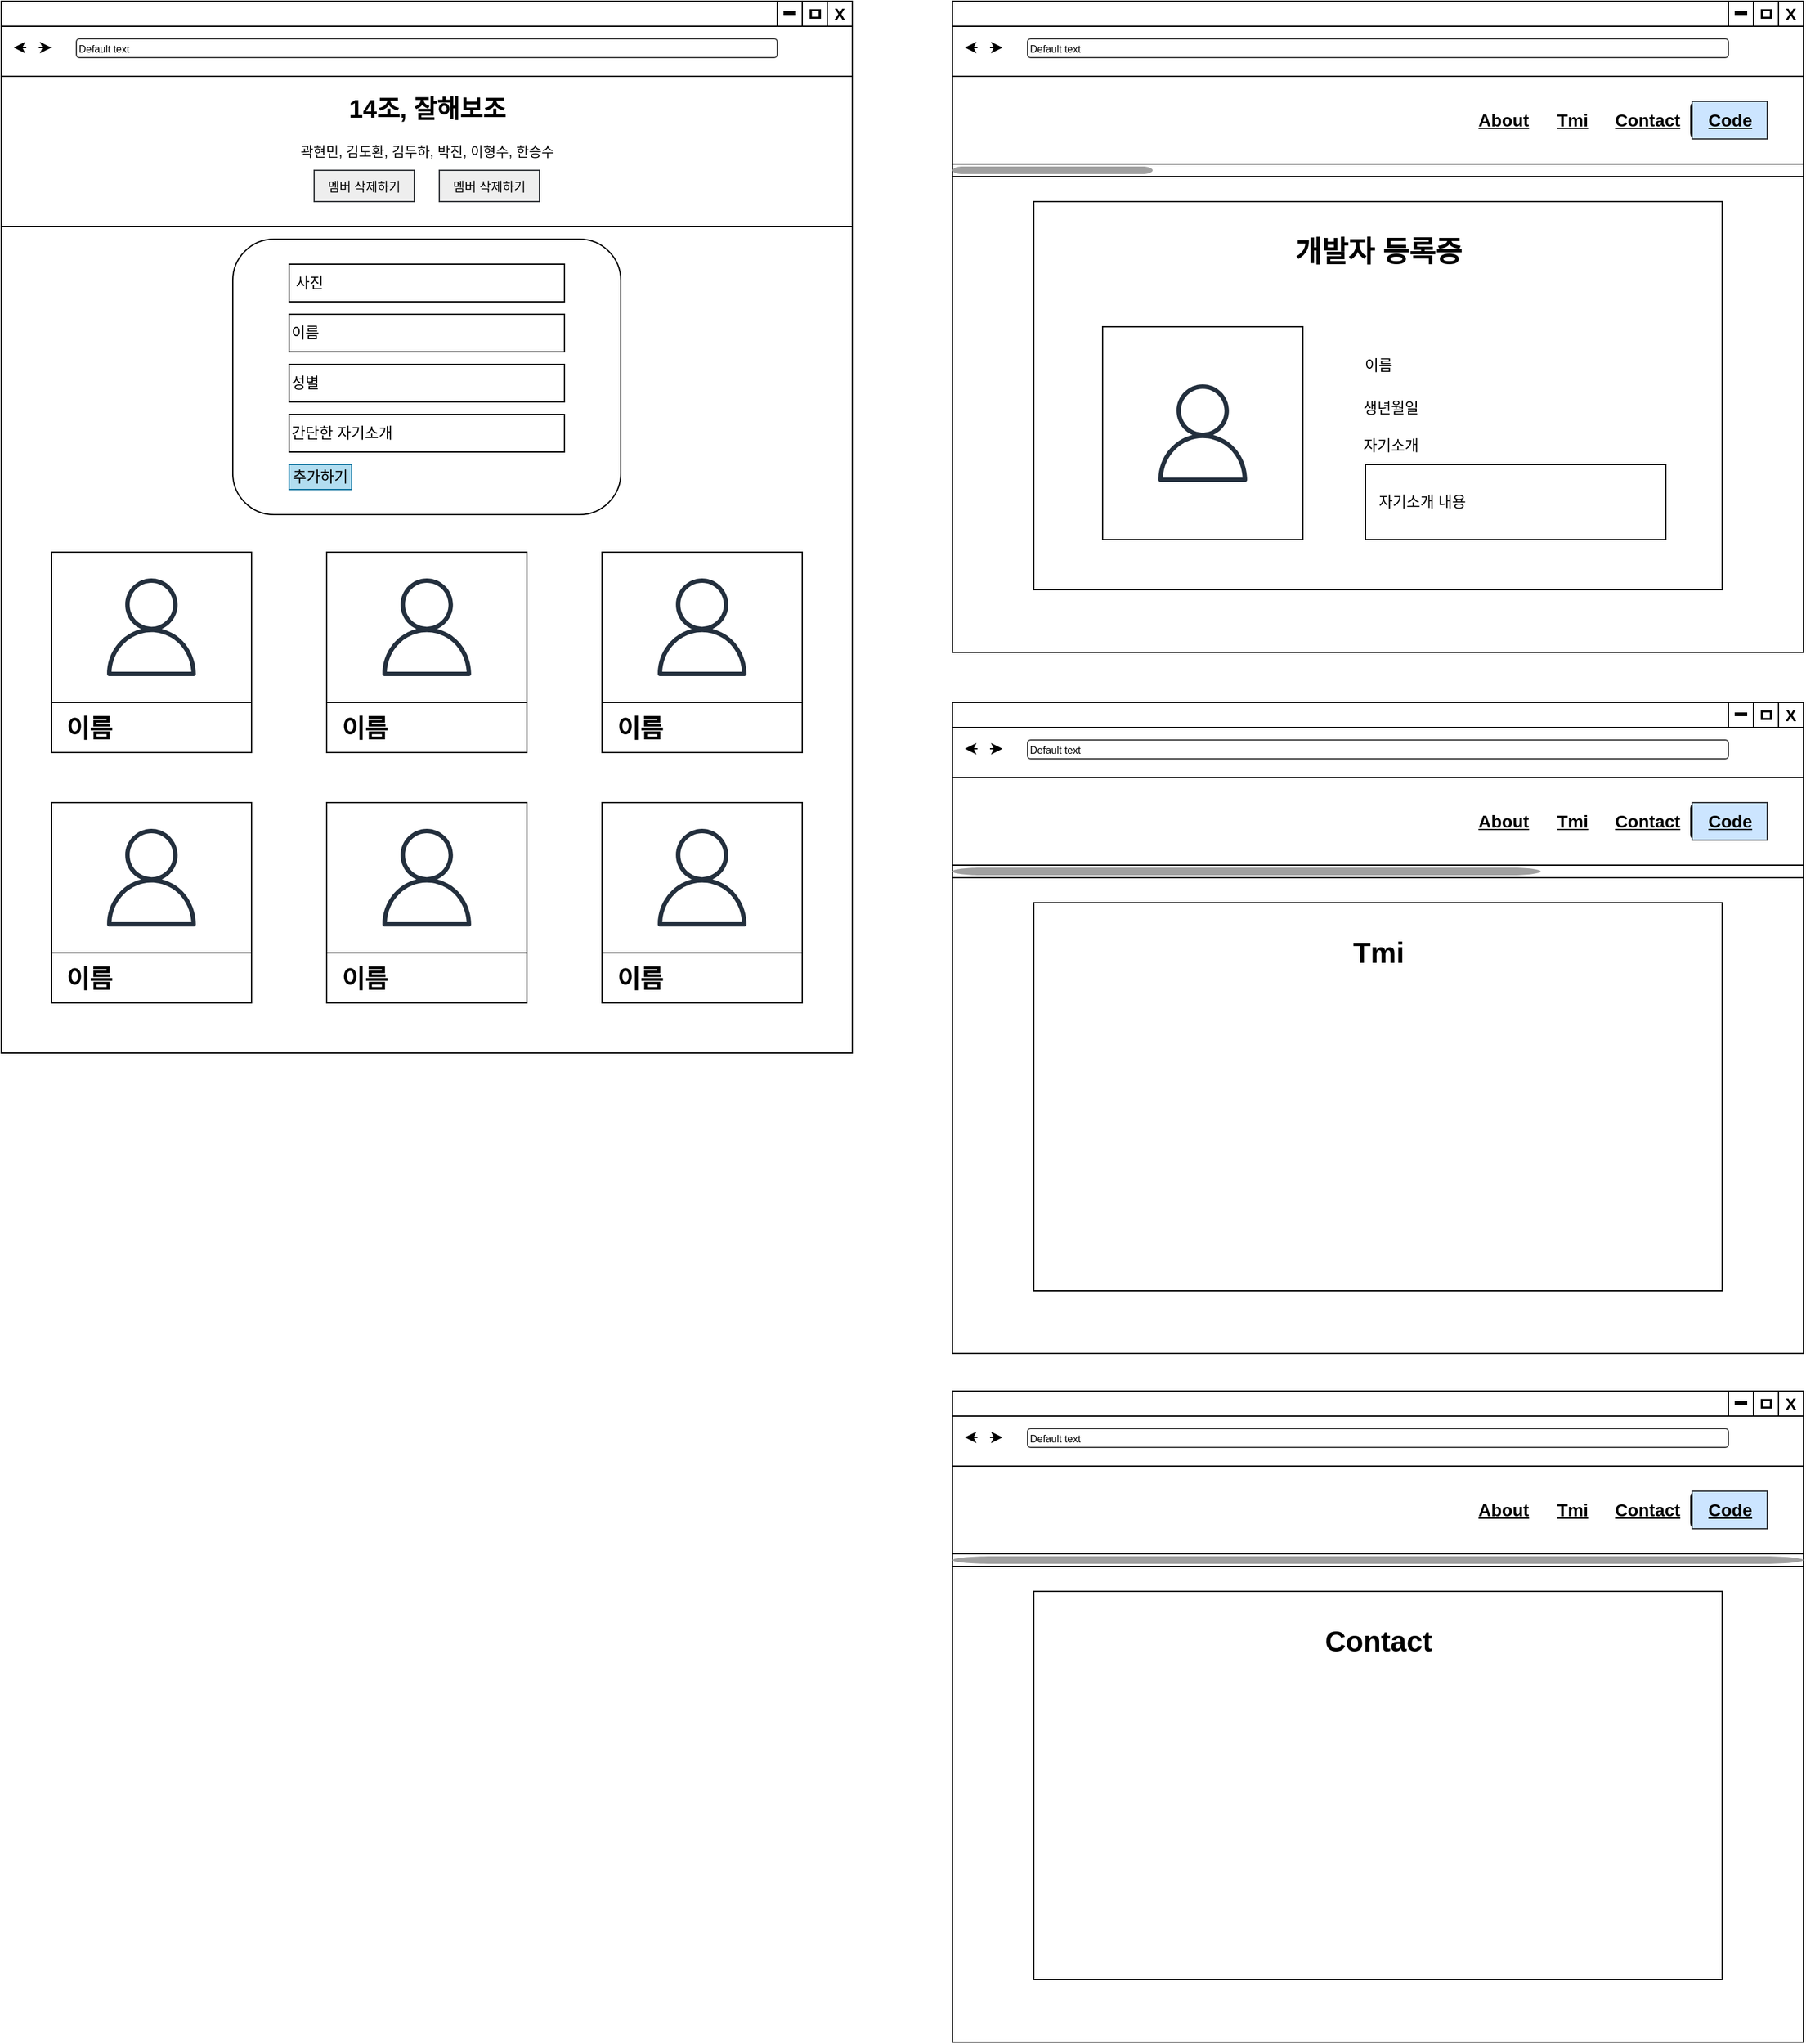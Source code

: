 <mxfile version="26.2.9">
  <diagram name="페이지-1" id="TfpnI85vyB6fNY1MPC4h">
    <mxGraphModel dx="1426" dy="766" grid="1" gridSize="10" guides="1" tooltips="1" connect="1" arrows="1" fold="1" page="1" pageScale="1" pageWidth="827" pageHeight="1169" math="0" shadow="0">
      <root>
        <mxCell id="0" />
        <mxCell id="1" parent="0" />
        <mxCell id="UKUCSULhMM2xUb-GKfbj-1" value="" style="swimlane;startSize=0;" vertex="1" parent="1">
          <mxGeometry x="40" y="120" width="680" height="840" as="geometry" />
        </mxCell>
        <mxCell id="UKUCSULhMM2xUb-GKfbj-3" value="" style="rounded=0;whiteSpace=wrap;html=1;" vertex="1" parent="UKUCSULhMM2xUb-GKfbj-1">
          <mxGeometry width="680" height="20" as="geometry" />
        </mxCell>
        <mxCell id="UKUCSULhMM2xUb-GKfbj-4" value="&lt;b&gt;&lt;font style=&quot;font-size: 13px;&quot;&gt;X&lt;/font&gt;&lt;/b&gt;" style="whiteSpace=wrap;html=1;aspect=fixed;" vertex="1" parent="UKUCSULhMM2xUb-GKfbj-1">
          <mxGeometry x="660" width="20" height="20" as="geometry" />
        </mxCell>
        <mxCell id="UKUCSULhMM2xUb-GKfbj-5" value="&lt;b&gt;&lt;font style=&quot;font-size: 15px;&quot;&gt;ㅁ&lt;/font&gt;&lt;/b&gt;" style="whiteSpace=wrap;html=1;aspect=fixed;strokeWidth=1;" vertex="1" parent="UKUCSULhMM2xUb-GKfbj-1">
          <mxGeometry x="640" width="20" height="20" as="geometry" />
        </mxCell>
        <mxCell id="UKUCSULhMM2xUb-GKfbj-6" value="" style="whiteSpace=wrap;html=1;aspect=fixed;" vertex="1" parent="UKUCSULhMM2xUb-GKfbj-1">
          <mxGeometry x="620" width="20" height="20" as="geometry" />
        </mxCell>
        <mxCell id="UKUCSULhMM2xUb-GKfbj-8" value="" style="endArrow=none;html=1;rounded=0;strokeWidth=3;" edge="1" parent="UKUCSULhMM2xUb-GKfbj-1">
          <mxGeometry width="50" height="50" relative="1" as="geometry">
            <mxPoint x="625" y="9.5" as="sourcePoint" />
            <mxPoint x="635" y="9.5" as="targetPoint" />
          </mxGeometry>
        </mxCell>
        <mxCell id="UKUCSULhMM2xUb-GKfbj-9" value="" style="rounded=0;whiteSpace=wrap;html=1;" vertex="1" parent="UKUCSULhMM2xUb-GKfbj-1">
          <mxGeometry y="20" width="680" height="40" as="geometry" />
        </mxCell>
        <mxCell id="UKUCSULhMM2xUb-GKfbj-10" value="Default text" style="strokeWidth=1;html=1;shadow=0;dashed=0;shape=mxgraph.ios.iTextInput;strokeColor=#444444;buttonText=;fontSize=8;whiteSpace=wrap;align=left;" vertex="1" parent="UKUCSULhMM2xUb-GKfbj-1">
          <mxGeometry x="60" y="30" width="560" height="15" as="geometry" />
        </mxCell>
        <mxCell id="UKUCSULhMM2xUb-GKfbj-13" value="" style="endArrow=classic;html=1;rounded=0;" edge="1" parent="UKUCSULhMM2xUb-GKfbj-1">
          <mxGeometry width="50" height="50" relative="1" as="geometry">
            <mxPoint x="20" y="37" as="sourcePoint" />
            <mxPoint x="10" y="37" as="targetPoint" />
          </mxGeometry>
        </mxCell>
        <mxCell id="UKUCSULhMM2xUb-GKfbj-17" value="" style="endArrow=classic;html=1;rounded=0;" edge="1" parent="UKUCSULhMM2xUb-GKfbj-1">
          <mxGeometry width="50" height="50" relative="1" as="geometry">
            <mxPoint x="30" y="37" as="sourcePoint" />
            <mxPoint x="40" y="37" as="targetPoint" />
          </mxGeometry>
        </mxCell>
        <mxCell id="UKUCSULhMM2xUb-GKfbj-26" value="" style="rounded=0;whiteSpace=wrap;html=1;" vertex="1" parent="UKUCSULhMM2xUb-GKfbj-1">
          <mxGeometry y="60" width="680" height="120" as="geometry" />
        </mxCell>
        <mxCell id="UKUCSULhMM2xUb-GKfbj-27" value="14조, 잘해보조" style="text;html=1;align=center;verticalAlign=middle;resizable=0;points=[];autosize=1;strokeColor=none;fillColor=none;fontSize=20;fontStyle=1" vertex="1" parent="UKUCSULhMM2xUb-GKfbj-1">
          <mxGeometry x="265" y="65" width="150" height="40" as="geometry" />
        </mxCell>
        <mxCell id="UKUCSULhMM2xUb-GKfbj-28" value="곽현민, 김도환, 김두하, 박진, 이형수, 한승수" style="text;html=1;align=center;verticalAlign=middle;resizable=0;points=[];autosize=1;strokeColor=none;fillColor=none;fontSize=11;" vertex="1" parent="UKUCSULhMM2xUb-GKfbj-1">
          <mxGeometry x="225" y="105" width="230" height="30" as="geometry" />
        </mxCell>
        <mxCell id="UKUCSULhMM2xUb-GKfbj-30" value="멤버 삭제하기" style="rounded=0;whiteSpace=wrap;html=1;fontSize=10;fillColor=#eeeeee;strokeColor=#36393d;" vertex="1" parent="UKUCSULhMM2xUb-GKfbj-1">
          <mxGeometry x="350" y="135" width="80" height="25" as="geometry" />
        </mxCell>
        <mxCell id="UKUCSULhMM2xUb-GKfbj-32" value="멤버 삭제하기" style="rounded=0;whiteSpace=wrap;html=1;fontSize=10;fillColor=#eeeeee;strokeColor=#36393d;" vertex="1" parent="UKUCSULhMM2xUb-GKfbj-1">
          <mxGeometry x="250" y="135" width="80" height="25" as="geometry" />
        </mxCell>
        <mxCell id="UKUCSULhMM2xUb-GKfbj-34" value="" style="rounded=1;whiteSpace=wrap;html=1;" vertex="1" parent="UKUCSULhMM2xUb-GKfbj-1">
          <mxGeometry x="185" y="190" width="310" height="220" as="geometry" />
        </mxCell>
        <mxCell id="UKUCSULhMM2xUb-GKfbj-35" value="&amp;nbsp;사진" style="rounded=0;whiteSpace=wrap;html=1;align=left;" vertex="1" parent="UKUCSULhMM2xUb-GKfbj-1">
          <mxGeometry x="230" y="210" width="220" height="30" as="geometry" />
        </mxCell>
        <mxCell id="UKUCSULhMM2xUb-GKfbj-36" value="이름" style="rounded=0;whiteSpace=wrap;html=1;align=left;" vertex="1" parent="UKUCSULhMM2xUb-GKfbj-1">
          <mxGeometry x="230" y="250" width="220" height="30" as="geometry" />
        </mxCell>
        <mxCell id="UKUCSULhMM2xUb-GKfbj-37" value="성별" style="rounded=0;whiteSpace=wrap;html=1;align=left;" vertex="1" parent="UKUCSULhMM2xUb-GKfbj-1">
          <mxGeometry x="230" y="290" width="220" height="30" as="geometry" />
        </mxCell>
        <mxCell id="UKUCSULhMM2xUb-GKfbj-38" value="간단한 자기소개" style="rounded=0;whiteSpace=wrap;html=1;align=left;" vertex="1" parent="UKUCSULhMM2xUb-GKfbj-1">
          <mxGeometry x="230" y="330" width="220" height="30" as="geometry" />
        </mxCell>
        <mxCell id="UKUCSULhMM2xUb-GKfbj-39" value="추가하기" style="rounded=0;whiteSpace=wrap;html=1;fillColor=#b1ddf0;strokeColor=#10739e;" vertex="1" parent="UKUCSULhMM2xUb-GKfbj-1">
          <mxGeometry x="230" y="370" width="50" height="20" as="geometry" />
        </mxCell>
        <mxCell id="UKUCSULhMM2xUb-GKfbj-40" value="" style="rounded=0;whiteSpace=wrap;html=1;" vertex="1" parent="UKUCSULhMM2xUb-GKfbj-1">
          <mxGeometry x="40" y="440" width="160" height="160" as="geometry" />
        </mxCell>
        <mxCell id="UKUCSULhMM2xUb-GKfbj-68" value="" style="rounded=0;whiteSpace=wrap;html=1;" vertex="1" parent="UKUCSULhMM2xUb-GKfbj-1">
          <mxGeometry x="40" y="440" width="160" height="120" as="geometry" />
        </mxCell>
        <mxCell id="UKUCSULhMM2xUb-GKfbj-79" value="" style="sketch=0;outlineConnect=0;fontColor=#232F3E;gradientColor=none;fillColor=#232F3D;strokeColor=none;dashed=0;verticalLabelPosition=bottom;verticalAlign=top;align=center;html=1;fontSize=12;fontStyle=0;aspect=fixed;pointerEvents=1;shape=mxgraph.aws4.user;" vertex="1" parent="UKUCSULhMM2xUb-GKfbj-1">
          <mxGeometry x="81" y="461" width="78" height="78" as="geometry" />
        </mxCell>
        <mxCell id="UKUCSULhMM2xUb-GKfbj-98" value="이름" style="text;html=1;align=center;verticalAlign=middle;resizable=0;points=[];autosize=1;strokeColor=none;fillColor=none;fontSize=20;fontStyle=1" vertex="1" parent="UKUCSULhMM2xUb-GKfbj-1">
          <mxGeometry x="40" y="560" width="60" height="40" as="geometry" />
        </mxCell>
        <mxCell id="UKUCSULhMM2xUb-GKfbj-103" value="" style="rounded=0;whiteSpace=wrap;html=1;" vertex="1" parent="UKUCSULhMM2xUb-GKfbj-1">
          <mxGeometry x="260" y="440" width="160" height="160" as="geometry" />
        </mxCell>
        <mxCell id="UKUCSULhMM2xUb-GKfbj-104" value="" style="rounded=0;whiteSpace=wrap;html=1;" vertex="1" parent="UKUCSULhMM2xUb-GKfbj-1">
          <mxGeometry x="260" y="440" width="160" height="120" as="geometry" />
        </mxCell>
        <mxCell id="UKUCSULhMM2xUb-GKfbj-105" value="" style="sketch=0;outlineConnect=0;fontColor=#232F3E;gradientColor=none;fillColor=#232F3D;strokeColor=none;dashed=0;verticalLabelPosition=bottom;verticalAlign=top;align=center;html=1;fontSize=12;fontStyle=0;aspect=fixed;pointerEvents=1;shape=mxgraph.aws4.user;" vertex="1" parent="UKUCSULhMM2xUb-GKfbj-1">
          <mxGeometry x="301" y="461" width="78" height="78" as="geometry" />
        </mxCell>
        <mxCell id="UKUCSULhMM2xUb-GKfbj-106" value="이름" style="text;html=1;align=center;verticalAlign=middle;resizable=0;points=[];autosize=1;strokeColor=none;fillColor=none;fontSize=20;fontStyle=1" vertex="1" parent="UKUCSULhMM2xUb-GKfbj-1">
          <mxGeometry x="260" y="560" width="60" height="40" as="geometry" />
        </mxCell>
        <mxCell id="UKUCSULhMM2xUb-GKfbj-107" value="" style="rounded=0;whiteSpace=wrap;html=1;" vertex="1" parent="UKUCSULhMM2xUb-GKfbj-1">
          <mxGeometry x="480" y="440" width="160" height="160" as="geometry" />
        </mxCell>
        <mxCell id="UKUCSULhMM2xUb-GKfbj-108" value="" style="rounded=0;whiteSpace=wrap;html=1;" vertex="1" parent="UKUCSULhMM2xUb-GKfbj-1">
          <mxGeometry x="480" y="440" width="160" height="120" as="geometry" />
        </mxCell>
        <mxCell id="UKUCSULhMM2xUb-GKfbj-109" value="" style="sketch=0;outlineConnect=0;fontColor=#232F3E;gradientColor=none;fillColor=#232F3D;strokeColor=none;dashed=0;verticalLabelPosition=bottom;verticalAlign=top;align=center;html=1;fontSize=12;fontStyle=0;aspect=fixed;pointerEvents=1;shape=mxgraph.aws4.user;" vertex="1" parent="UKUCSULhMM2xUb-GKfbj-1">
          <mxGeometry x="521" y="461" width="78" height="78" as="geometry" />
        </mxCell>
        <mxCell id="UKUCSULhMM2xUb-GKfbj-110" value="이름" style="text;html=1;align=center;verticalAlign=middle;resizable=0;points=[];autosize=1;strokeColor=none;fillColor=none;fontSize=20;fontStyle=1" vertex="1" parent="UKUCSULhMM2xUb-GKfbj-1">
          <mxGeometry x="480" y="560" width="60" height="40" as="geometry" />
        </mxCell>
        <mxCell id="UKUCSULhMM2xUb-GKfbj-111" value="" style="rounded=0;whiteSpace=wrap;html=1;" vertex="1" parent="UKUCSULhMM2xUb-GKfbj-1">
          <mxGeometry x="40" y="640" width="160" height="160" as="geometry" />
        </mxCell>
        <mxCell id="UKUCSULhMM2xUb-GKfbj-112" value="" style="rounded=0;whiteSpace=wrap;html=1;" vertex="1" parent="UKUCSULhMM2xUb-GKfbj-1">
          <mxGeometry x="40" y="640" width="160" height="120" as="geometry" />
        </mxCell>
        <mxCell id="UKUCSULhMM2xUb-GKfbj-113" value="" style="sketch=0;outlineConnect=0;fontColor=#232F3E;gradientColor=none;fillColor=#232F3D;strokeColor=none;dashed=0;verticalLabelPosition=bottom;verticalAlign=top;align=center;html=1;fontSize=12;fontStyle=0;aspect=fixed;pointerEvents=1;shape=mxgraph.aws4.user;" vertex="1" parent="UKUCSULhMM2xUb-GKfbj-1">
          <mxGeometry x="81" y="661" width="78" height="78" as="geometry" />
        </mxCell>
        <mxCell id="UKUCSULhMM2xUb-GKfbj-114" value="이름" style="text;html=1;align=center;verticalAlign=middle;resizable=0;points=[];autosize=1;strokeColor=none;fillColor=none;fontSize=20;fontStyle=1" vertex="1" parent="UKUCSULhMM2xUb-GKfbj-1">
          <mxGeometry x="40" y="760" width="60" height="40" as="geometry" />
        </mxCell>
        <mxCell id="UKUCSULhMM2xUb-GKfbj-115" value="" style="rounded=0;whiteSpace=wrap;html=1;" vertex="1" parent="UKUCSULhMM2xUb-GKfbj-1">
          <mxGeometry x="260" y="640" width="160" height="160" as="geometry" />
        </mxCell>
        <mxCell id="UKUCSULhMM2xUb-GKfbj-116" value="" style="rounded=0;whiteSpace=wrap;html=1;" vertex="1" parent="UKUCSULhMM2xUb-GKfbj-1">
          <mxGeometry x="260" y="640" width="160" height="120" as="geometry" />
        </mxCell>
        <mxCell id="UKUCSULhMM2xUb-GKfbj-117" value="" style="sketch=0;outlineConnect=0;fontColor=#232F3E;gradientColor=none;fillColor=#232F3D;strokeColor=none;dashed=0;verticalLabelPosition=bottom;verticalAlign=top;align=center;html=1;fontSize=12;fontStyle=0;aspect=fixed;pointerEvents=1;shape=mxgraph.aws4.user;" vertex="1" parent="UKUCSULhMM2xUb-GKfbj-1">
          <mxGeometry x="301" y="661" width="78" height="78" as="geometry" />
        </mxCell>
        <mxCell id="UKUCSULhMM2xUb-GKfbj-118" value="이름" style="text;html=1;align=center;verticalAlign=middle;resizable=0;points=[];autosize=1;strokeColor=none;fillColor=none;fontSize=20;fontStyle=1" vertex="1" parent="UKUCSULhMM2xUb-GKfbj-1">
          <mxGeometry x="260" y="760" width="60" height="40" as="geometry" />
        </mxCell>
        <mxCell id="UKUCSULhMM2xUb-GKfbj-119" value="" style="rounded=0;whiteSpace=wrap;html=1;" vertex="1" parent="UKUCSULhMM2xUb-GKfbj-1">
          <mxGeometry x="480" y="640" width="160" height="160" as="geometry" />
        </mxCell>
        <mxCell id="UKUCSULhMM2xUb-GKfbj-120" value="" style="rounded=0;whiteSpace=wrap;html=1;" vertex="1" parent="UKUCSULhMM2xUb-GKfbj-1">
          <mxGeometry x="480" y="640" width="160" height="120" as="geometry" />
        </mxCell>
        <mxCell id="UKUCSULhMM2xUb-GKfbj-121" value="" style="sketch=0;outlineConnect=0;fontColor=#232F3E;gradientColor=none;fillColor=#232F3D;strokeColor=none;dashed=0;verticalLabelPosition=bottom;verticalAlign=top;align=center;html=1;fontSize=12;fontStyle=0;aspect=fixed;pointerEvents=1;shape=mxgraph.aws4.user;" vertex="1" parent="UKUCSULhMM2xUb-GKfbj-1">
          <mxGeometry x="521" y="661" width="78" height="78" as="geometry" />
        </mxCell>
        <mxCell id="UKUCSULhMM2xUb-GKfbj-122" value="이름" style="text;html=1;align=center;verticalAlign=middle;resizable=0;points=[];autosize=1;strokeColor=none;fillColor=none;fontSize=20;fontStyle=1" vertex="1" parent="UKUCSULhMM2xUb-GKfbj-1">
          <mxGeometry x="480" y="760" width="60" height="40" as="geometry" />
        </mxCell>
        <mxCell id="UKUCSULhMM2xUb-GKfbj-123" value="" style="swimlane;startSize=0;" vertex="1" parent="1">
          <mxGeometry x="800" y="120" width="680" height="520" as="geometry" />
        </mxCell>
        <mxCell id="UKUCSULhMM2xUb-GKfbj-124" value="" style="rounded=0;whiteSpace=wrap;html=1;" vertex="1" parent="UKUCSULhMM2xUb-GKfbj-123">
          <mxGeometry width="680" height="20" as="geometry" />
        </mxCell>
        <mxCell id="UKUCSULhMM2xUb-GKfbj-125" value="&lt;b&gt;&lt;font style=&quot;font-size: 13px;&quot;&gt;X&lt;/font&gt;&lt;/b&gt;" style="whiteSpace=wrap;html=1;aspect=fixed;" vertex="1" parent="UKUCSULhMM2xUb-GKfbj-123">
          <mxGeometry x="660" width="20" height="20" as="geometry" />
        </mxCell>
        <mxCell id="UKUCSULhMM2xUb-GKfbj-126" value="&lt;b&gt;&lt;font style=&quot;font-size: 15px;&quot;&gt;ㅁ&lt;/font&gt;&lt;/b&gt;" style="whiteSpace=wrap;html=1;aspect=fixed;strokeWidth=1;" vertex="1" parent="UKUCSULhMM2xUb-GKfbj-123">
          <mxGeometry x="640" width="20" height="20" as="geometry" />
        </mxCell>
        <mxCell id="UKUCSULhMM2xUb-GKfbj-127" value="" style="whiteSpace=wrap;html=1;aspect=fixed;" vertex="1" parent="UKUCSULhMM2xUb-GKfbj-123">
          <mxGeometry x="620" width="20" height="20" as="geometry" />
        </mxCell>
        <mxCell id="UKUCSULhMM2xUb-GKfbj-128" value="" style="endArrow=none;html=1;rounded=0;strokeWidth=3;" edge="1" parent="UKUCSULhMM2xUb-GKfbj-123">
          <mxGeometry width="50" height="50" relative="1" as="geometry">
            <mxPoint x="625" y="9.5" as="sourcePoint" />
            <mxPoint x="635" y="9.5" as="targetPoint" />
          </mxGeometry>
        </mxCell>
        <mxCell id="UKUCSULhMM2xUb-GKfbj-129" value="" style="rounded=0;whiteSpace=wrap;html=1;" vertex="1" parent="UKUCSULhMM2xUb-GKfbj-123">
          <mxGeometry y="20" width="680" height="40" as="geometry" />
        </mxCell>
        <mxCell id="UKUCSULhMM2xUb-GKfbj-130" value="Default text" style="strokeWidth=1;html=1;shadow=0;dashed=0;shape=mxgraph.ios.iTextInput;strokeColor=#444444;buttonText=;fontSize=8;whiteSpace=wrap;align=left;" vertex="1" parent="UKUCSULhMM2xUb-GKfbj-123">
          <mxGeometry x="60" y="30" width="560" height="15" as="geometry" />
        </mxCell>
        <mxCell id="UKUCSULhMM2xUb-GKfbj-131" value="" style="endArrow=classic;html=1;rounded=0;" edge="1" parent="UKUCSULhMM2xUb-GKfbj-123">
          <mxGeometry width="50" height="50" relative="1" as="geometry">
            <mxPoint x="20" y="37" as="sourcePoint" />
            <mxPoint x="10" y="37" as="targetPoint" />
          </mxGeometry>
        </mxCell>
        <mxCell id="UKUCSULhMM2xUb-GKfbj-132" value="" style="endArrow=classic;html=1;rounded=0;" edge="1" parent="UKUCSULhMM2xUb-GKfbj-123">
          <mxGeometry width="50" height="50" relative="1" as="geometry">
            <mxPoint x="30" y="37" as="sourcePoint" />
            <mxPoint x="40" y="37" as="targetPoint" />
          </mxGeometry>
        </mxCell>
        <mxCell id="UKUCSULhMM2xUb-GKfbj-168" value="" style="rounded=0;whiteSpace=wrap;html=1;" vertex="1" parent="UKUCSULhMM2xUb-GKfbj-123">
          <mxGeometry y="60" width="680" height="70" as="geometry" />
        </mxCell>
        <mxCell id="UKUCSULhMM2xUb-GKfbj-169" value="About" style="text;html=1;align=center;verticalAlign=middle;resizable=0;points=[];autosize=1;strokeColor=none;fillColor=none;fontStyle=5;fontSize=14;" vertex="1" parent="UKUCSULhMM2xUb-GKfbj-123">
          <mxGeometry x="410" y="80" width="60" height="30" as="geometry" />
        </mxCell>
        <mxCell id="UKUCSULhMM2xUb-GKfbj-170" value="Tmi" style="text;html=1;align=center;verticalAlign=middle;resizable=0;points=[];autosize=1;strokeColor=none;fillColor=none;fontStyle=5;fontSize=14;" vertex="1" parent="UKUCSULhMM2xUb-GKfbj-123">
          <mxGeometry x="470" y="80" width="50" height="30" as="geometry" />
        </mxCell>
        <mxCell id="UKUCSULhMM2xUb-GKfbj-171" value="Contact" style="text;html=1;align=center;verticalAlign=middle;resizable=0;points=[];autosize=1;strokeColor=none;fillColor=none;fontStyle=5;fontSize=14;" vertex="1" parent="UKUCSULhMM2xUb-GKfbj-123">
          <mxGeometry x="520" y="80" width="70" height="30" as="geometry" />
        </mxCell>
        <mxCell id="UKUCSULhMM2xUb-GKfbj-173" value="" style="rounded=1;whiteSpace=wrap;html=1;" vertex="1" parent="UKUCSULhMM2xUb-GKfbj-123">
          <mxGeometry x="590" y="80" width="61" height="30" as="geometry" />
        </mxCell>
        <mxCell id="UKUCSULhMM2xUb-GKfbj-174" value="Code" style="text;html=1;align=center;verticalAlign=middle;resizable=0;points=[];autosize=1;strokeColor=#36393d;fillColor=#cce5ff;fontStyle=5;fontSize=14;" vertex="1" parent="UKUCSULhMM2xUb-GKfbj-123">
          <mxGeometry x="591" y="80" width="60" height="30" as="geometry" />
        </mxCell>
        <mxCell id="UKUCSULhMM2xUb-GKfbj-177" value="" style="rounded=0;whiteSpace=wrap;html=1;" vertex="1" parent="UKUCSULhMM2xUb-GKfbj-123">
          <mxGeometry y="130" width="680" height="10" as="geometry" />
        </mxCell>
        <mxCell id="UKUCSULhMM2xUb-GKfbj-176" value="" style="html=1;verticalLabelPosition=bottom;labelBackgroundColor=#ffffff;verticalAlign=top;shadow=0;dashed=0;strokeWidth=2;shape=mxgraph.ios7.misc.scroll_(horizontal);fillColor=#a0a0a0;" vertex="1" parent="UKUCSULhMM2xUb-GKfbj-123">
          <mxGeometry y="132" width="160" height="6" as="geometry" />
        </mxCell>
        <mxCell id="UKUCSULhMM2xUb-GKfbj-178" value="" style="rounded=0;whiteSpace=wrap;html=1;" vertex="1" parent="UKUCSULhMM2xUb-GKfbj-123">
          <mxGeometry x="65" y="160" width="550" height="310" as="geometry" />
        </mxCell>
        <mxCell id="UKUCSULhMM2xUb-GKfbj-179" value="개발자 등록증" style="text;html=1;align=center;verticalAlign=middle;resizable=0;points=[];autosize=1;strokeColor=none;fillColor=none;fontStyle=1;fontSize=23;" vertex="1" parent="UKUCSULhMM2xUb-GKfbj-123">
          <mxGeometry x="260" y="180" width="160" height="40" as="geometry" />
        </mxCell>
        <mxCell id="UKUCSULhMM2xUb-GKfbj-181" value="" style="rounded=0;whiteSpace=wrap;html=1;" vertex="1" parent="UKUCSULhMM2xUb-GKfbj-123">
          <mxGeometry x="120" y="260" width="160" height="170" as="geometry" />
        </mxCell>
        <mxCell id="UKUCSULhMM2xUb-GKfbj-182" value="" style="sketch=0;outlineConnect=0;fontColor=#232F3E;gradientColor=none;fillColor=#232F3D;strokeColor=none;dashed=0;verticalLabelPosition=bottom;verticalAlign=top;align=center;html=1;fontSize=12;fontStyle=0;aspect=fixed;pointerEvents=1;shape=mxgraph.aws4.user;" vertex="1" parent="UKUCSULhMM2xUb-GKfbj-123">
          <mxGeometry x="161" y="306" width="78" height="78" as="geometry" />
        </mxCell>
        <mxCell id="UKUCSULhMM2xUb-GKfbj-184" value="이름" style="text;html=1;align=center;verticalAlign=middle;resizable=0;points=[];autosize=1;strokeColor=none;fillColor=none;" vertex="1" parent="UKUCSULhMM2xUb-GKfbj-123">
          <mxGeometry x="315" y="276" width="50" height="30" as="geometry" />
        </mxCell>
        <mxCell id="UKUCSULhMM2xUb-GKfbj-185" value="생년월일" style="text;html=1;align=center;verticalAlign=middle;resizable=0;points=[];autosize=1;strokeColor=none;fillColor=none;" vertex="1" parent="UKUCSULhMM2xUb-GKfbj-123">
          <mxGeometry x="315" y="310" width="70" height="30" as="geometry" />
        </mxCell>
        <mxCell id="UKUCSULhMM2xUb-GKfbj-187" value="자기소개" style="text;html=1;align=center;verticalAlign=middle;resizable=0;points=[];autosize=1;strokeColor=none;fillColor=none;" vertex="1" parent="UKUCSULhMM2xUb-GKfbj-123">
          <mxGeometry x="315" y="340" width="70" height="30" as="geometry" />
        </mxCell>
        <mxCell id="UKUCSULhMM2xUb-GKfbj-188" value="" style="rounded=0;whiteSpace=wrap;html=1;" vertex="1" parent="UKUCSULhMM2xUb-GKfbj-123">
          <mxGeometry x="330" y="370" width="240" height="60" as="geometry" />
        </mxCell>
        <mxCell id="UKUCSULhMM2xUb-GKfbj-189" value="자기소개 내용" style="text;html=1;align=center;verticalAlign=middle;resizable=0;points=[];autosize=1;strokeColor=none;fillColor=none;" vertex="1" parent="UKUCSULhMM2xUb-GKfbj-123">
          <mxGeometry x="330" y="385" width="90" height="30" as="geometry" />
        </mxCell>
        <mxCell id="UKUCSULhMM2xUb-GKfbj-190" value="" style="swimlane;startSize=0;" vertex="1" parent="1">
          <mxGeometry x="800" y="680" width="680" height="520" as="geometry" />
        </mxCell>
        <mxCell id="UKUCSULhMM2xUb-GKfbj-191" value="" style="rounded=0;whiteSpace=wrap;html=1;" vertex="1" parent="UKUCSULhMM2xUb-GKfbj-190">
          <mxGeometry width="680" height="20" as="geometry" />
        </mxCell>
        <mxCell id="UKUCSULhMM2xUb-GKfbj-192" value="&lt;b&gt;&lt;font style=&quot;font-size: 13px;&quot;&gt;X&lt;/font&gt;&lt;/b&gt;" style="whiteSpace=wrap;html=1;aspect=fixed;" vertex="1" parent="UKUCSULhMM2xUb-GKfbj-190">
          <mxGeometry x="660" width="20" height="20" as="geometry" />
        </mxCell>
        <mxCell id="UKUCSULhMM2xUb-GKfbj-193" value="&lt;b&gt;&lt;font style=&quot;font-size: 15px;&quot;&gt;ㅁ&lt;/font&gt;&lt;/b&gt;" style="whiteSpace=wrap;html=1;aspect=fixed;strokeWidth=1;" vertex="1" parent="UKUCSULhMM2xUb-GKfbj-190">
          <mxGeometry x="640" width="20" height="20" as="geometry" />
        </mxCell>
        <mxCell id="UKUCSULhMM2xUb-GKfbj-194" value="" style="whiteSpace=wrap;html=1;aspect=fixed;" vertex="1" parent="UKUCSULhMM2xUb-GKfbj-190">
          <mxGeometry x="620" width="20" height="20" as="geometry" />
        </mxCell>
        <mxCell id="UKUCSULhMM2xUb-GKfbj-195" value="" style="endArrow=none;html=1;rounded=0;strokeWidth=3;" edge="1" parent="UKUCSULhMM2xUb-GKfbj-190">
          <mxGeometry width="50" height="50" relative="1" as="geometry">
            <mxPoint x="625" y="9.5" as="sourcePoint" />
            <mxPoint x="635" y="9.5" as="targetPoint" />
          </mxGeometry>
        </mxCell>
        <mxCell id="UKUCSULhMM2xUb-GKfbj-196" value="" style="rounded=0;whiteSpace=wrap;html=1;" vertex="1" parent="UKUCSULhMM2xUb-GKfbj-190">
          <mxGeometry y="20" width="680" height="40" as="geometry" />
        </mxCell>
        <mxCell id="UKUCSULhMM2xUb-GKfbj-197" value="Default text" style="strokeWidth=1;html=1;shadow=0;dashed=0;shape=mxgraph.ios.iTextInput;strokeColor=#444444;buttonText=;fontSize=8;whiteSpace=wrap;align=left;" vertex="1" parent="UKUCSULhMM2xUb-GKfbj-190">
          <mxGeometry x="60" y="30" width="560" height="15" as="geometry" />
        </mxCell>
        <mxCell id="UKUCSULhMM2xUb-GKfbj-198" value="" style="endArrow=classic;html=1;rounded=0;" edge="1" parent="UKUCSULhMM2xUb-GKfbj-190">
          <mxGeometry width="50" height="50" relative="1" as="geometry">
            <mxPoint x="20" y="37" as="sourcePoint" />
            <mxPoint x="10" y="37" as="targetPoint" />
          </mxGeometry>
        </mxCell>
        <mxCell id="UKUCSULhMM2xUb-GKfbj-199" value="" style="endArrow=classic;html=1;rounded=0;" edge="1" parent="UKUCSULhMM2xUb-GKfbj-190">
          <mxGeometry width="50" height="50" relative="1" as="geometry">
            <mxPoint x="30" y="37" as="sourcePoint" />
            <mxPoint x="40" y="37" as="targetPoint" />
          </mxGeometry>
        </mxCell>
        <mxCell id="UKUCSULhMM2xUb-GKfbj-200" value="" style="rounded=0;whiteSpace=wrap;html=1;" vertex="1" parent="UKUCSULhMM2xUb-GKfbj-190">
          <mxGeometry y="60" width="680" height="70" as="geometry" />
        </mxCell>
        <mxCell id="UKUCSULhMM2xUb-GKfbj-201" value="About" style="text;html=1;align=center;verticalAlign=middle;resizable=0;points=[];autosize=1;strokeColor=none;fillColor=none;fontStyle=5;fontSize=14;" vertex="1" parent="UKUCSULhMM2xUb-GKfbj-190">
          <mxGeometry x="410" y="80" width="60" height="30" as="geometry" />
        </mxCell>
        <mxCell id="UKUCSULhMM2xUb-GKfbj-202" value="Tmi" style="text;html=1;align=center;verticalAlign=middle;resizable=0;points=[];autosize=1;strokeColor=none;fillColor=none;fontStyle=5;fontSize=14;" vertex="1" parent="UKUCSULhMM2xUb-GKfbj-190">
          <mxGeometry x="470" y="80" width="50" height="30" as="geometry" />
        </mxCell>
        <mxCell id="UKUCSULhMM2xUb-GKfbj-203" value="Contact" style="text;html=1;align=center;verticalAlign=middle;resizable=0;points=[];autosize=1;strokeColor=none;fillColor=none;fontStyle=5;fontSize=14;" vertex="1" parent="UKUCSULhMM2xUb-GKfbj-190">
          <mxGeometry x="520" y="80" width="70" height="30" as="geometry" />
        </mxCell>
        <mxCell id="UKUCSULhMM2xUb-GKfbj-204" value="" style="rounded=1;whiteSpace=wrap;html=1;" vertex="1" parent="UKUCSULhMM2xUb-GKfbj-190">
          <mxGeometry x="590" y="80" width="61" height="30" as="geometry" />
        </mxCell>
        <mxCell id="UKUCSULhMM2xUb-GKfbj-205" value="Code" style="text;html=1;align=center;verticalAlign=middle;resizable=0;points=[];autosize=1;strokeColor=#36393d;fillColor=#cce5ff;fontStyle=5;fontSize=14;" vertex="1" parent="UKUCSULhMM2xUb-GKfbj-190">
          <mxGeometry x="591" y="80" width="60" height="30" as="geometry" />
        </mxCell>
        <mxCell id="UKUCSULhMM2xUb-GKfbj-206" value="" style="rounded=0;whiteSpace=wrap;html=1;" vertex="1" parent="UKUCSULhMM2xUb-GKfbj-190">
          <mxGeometry y="130" width="680" height="10" as="geometry" />
        </mxCell>
        <mxCell id="UKUCSULhMM2xUb-GKfbj-207" value="" style="html=1;verticalLabelPosition=bottom;labelBackgroundColor=#ffffff;verticalAlign=top;shadow=0;dashed=0;strokeWidth=2;shape=mxgraph.ios7.misc.scroll_(horizontal);fillColor=#a0a0a0;" vertex="1" parent="UKUCSULhMM2xUb-GKfbj-190">
          <mxGeometry y="132" width="470" height="6" as="geometry" />
        </mxCell>
        <mxCell id="UKUCSULhMM2xUb-GKfbj-208" value="" style="rounded=0;whiteSpace=wrap;html=1;" vertex="1" parent="UKUCSULhMM2xUb-GKfbj-190">
          <mxGeometry x="65" y="160" width="550" height="310" as="geometry" />
        </mxCell>
        <mxCell id="UKUCSULhMM2xUb-GKfbj-209" value="Tmi" style="text;html=1;align=center;verticalAlign=middle;resizable=0;points=[];autosize=1;strokeColor=none;fillColor=none;fontStyle=1;fontSize=23;" vertex="1" parent="UKUCSULhMM2xUb-GKfbj-190">
          <mxGeometry x="310" y="180" width="60" height="40" as="geometry" />
        </mxCell>
        <mxCell id="UKUCSULhMM2xUb-GKfbj-217" value="" style="swimlane;startSize=0;" vertex="1" parent="1">
          <mxGeometry x="800" y="1230" width="680" height="520" as="geometry" />
        </mxCell>
        <mxCell id="UKUCSULhMM2xUb-GKfbj-218" value="" style="rounded=0;whiteSpace=wrap;html=1;" vertex="1" parent="UKUCSULhMM2xUb-GKfbj-217">
          <mxGeometry width="680" height="20" as="geometry" />
        </mxCell>
        <mxCell id="UKUCSULhMM2xUb-GKfbj-219" value="&lt;b&gt;&lt;font style=&quot;font-size: 13px;&quot;&gt;X&lt;/font&gt;&lt;/b&gt;" style="whiteSpace=wrap;html=1;aspect=fixed;" vertex="1" parent="UKUCSULhMM2xUb-GKfbj-217">
          <mxGeometry x="660" width="20" height="20" as="geometry" />
        </mxCell>
        <mxCell id="UKUCSULhMM2xUb-GKfbj-220" value="&lt;b&gt;&lt;font style=&quot;font-size: 15px;&quot;&gt;ㅁ&lt;/font&gt;&lt;/b&gt;" style="whiteSpace=wrap;html=1;aspect=fixed;strokeWidth=1;" vertex="1" parent="UKUCSULhMM2xUb-GKfbj-217">
          <mxGeometry x="640" width="20" height="20" as="geometry" />
        </mxCell>
        <mxCell id="UKUCSULhMM2xUb-GKfbj-221" value="" style="whiteSpace=wrap;html=1;aspect=fixed;" vertex="1" parent="UKUCSULhMM2xUb-GKfbj-217">
          <mxGeometry x="620" width="20" height="20" as="geometry" />
        </mxCell>
        <mxCell id="UKUCSULhMM2xUb-GKfbj-222" value="" style="endArrow=none;html=1;rounded=0;strokeWidth=3;" edge="1" parent="UKUCSULhMM2xUb-GKfbj-217">
          <mxGeometry width="50" height="50" relative="1" as="geometry">
            <mxPoint x="625" y="9.5" as="sourcePoint" />
            <mxPoint x="635" y="9.5" as="targetPoint" />
          </mxGeometry>
        </mxCell>
        <mxCell id="UKUCSULhMM2xUb-GKfbj-223" value="" style="rounded=0;whiteSpace=wrap;html=1;" vertex="1" parent="UKUCSULhMM2xUb-GKfbj-217">
          <mxGeometry y="20" width="680" height="40" as="geometry" />
        </mxCell>
        <mxCell id="UKUCSULhMM2xUb-GKfbj-224" value="Default text" style="strokeWidth=1;html=1;shadow=0;dashed=0;shape=mxgraph.ios.iTextInput;strokeColor=#444444;buttonText=;fontSize=8;whiteSpace=wrap;align=left;" vertex="1" parent="UKUCSULhMM2xUb-GKfbj-217">
          <mxGeometry x="60" y="30" width="560" height="15" as="geometry" />
        </mxCell>
        <mxCell id="UKUCSULhMM2xUb-GKfbj-225" value="" style="endArrow=classic;html=1;rounded=0;" edge="1" parent="UKUCSULhMM2xUb-GKfbj-217">
          <mxGeometry width="50" height="50" relative="1" as="geometry">
            <mxPoint x="20" y="37" as="sourcePoint" />
            <mxPoint x="10" y="37" as="targetPoint" />
          </mxGeometry>
        </mxCell>
        <mxCell id="UKUCSULhMM2xUb-GKfbj-226" value="" style="endArrow=classic;html=1;rounded=0;" edge="1" parent="UKUCSULhMM2xUb-GKfbj-217">
          <mxGeometry width="50" height="50" relative="1" as="geometry">
            <mxPoint x="30" y="37" as="sourcePoint" />
            <mxPoint x="40" y="37" as="targetPoint" />
          </mxGeometry>
        </mxCell>
        <mxCell id="UKUCSULhMM2xUb-GKfbj-227" value="" style="rounded=0;whiteSpace=wrap;html=1;" vertex="1" parent="UKUCSULhMM2xUb-GKfbj-217">
          <mxGeometry y="60" width="680" height="70" as="geometry" />
        </mxCell>
        <mxCell id="UKUCSULhMM2xUb-GKfbj-228" value="About" style="text;html=1;align=center;verticalAlign=middle;resizable=0;points=[];autosize=1;strokeColor=none;fillColor=none;fontStyle=5;fontSize=14;" vertex="1" parent="UKUCSULhMM2xUb-GKfbj-217">
          <mxGeometry x="410" y="80" width="60" height="30" as="geometry" />
        </mxCell>
        <mxCell id="UKUCSULhMM2xUb-GKfbj-229" value="Tmi" style="text;html=1;align=center;verticalAlign=middle;resizable=0;points=[];autosize=1;strokeColor=none;fillColor=none;fontStyle=5;fontSize=14;" vertex="1" parent="UKUCSULhMM2xUb-GKfbj-217">
          <mxGeometry x="470" y="80" width="50" height="30" as="geometry" />
        </mxCell>
        <mxCell id="UKUCSULhMM2xUb-GKfbj-230" value="Contact" style="text;html=1;align=center;verticalAlign=middle;resizable=0;points=[];autosize=1;strokeColor=none;fillColor=none;fontStyle=5;fontSize=14;" vertex="1" parent="UKUCSULhMM2xUb-GKfbj-217">
          <mxGeometry x="520" y="80" width="70" height="30" as="geometry" />
        </mxCell>
        <mxCell id="UKUCSULhMM2xUb-GKfbj-231" value="" style="rounded=1;whiteSpace=wrap;html=1;" vertex="1" parent="UKUCSULhMM2xUb-GKfbj-217">
          <mxGeometry x="590" y="80" width="61" height="30" as="geometry" />
        </mxCell>
        <mxCell id="UKUCSULhMM2xUb-GKfbj-232" value="Code" style="text;html=1;align=center;verticalAlign=middle;resizable=0;points=[];autosize=1;strokeColor=#36393d;fillColor=#cce5ff;fontStyle=5;fontSize=14;" vertex="1" parent="UKUCSULhMM2xUb-GKfbj-217">
          <mxGeometry x="591" y="80" width="60" height="30" as="geometry" />
        </mxCell>
        <mxCell id="UKUCSULhMM2xUb-GKfbj-233" value="" style="rounded=0;whiteSpace=wrap;html=1;" vertex="1" parent="UKUCSULhMM2xUb-GKfbj-217">
          <mxGeometry y="130" width="680" height="10" as="geometry" />
        </mxCell>
        <mxCell id="UKUCSULhMM2xUb-GKfbj-234" value="" style="html=1;verticalLabelPosition=bottom;labelBackgroundColor=#ffffff;verticalAlign=top;shadow=0;dashed=0;strokeWidth=2;shape=mxgraph.ios7.misc.scroll_(horizontal);fillColor=#a0a0a0;" vertex="1" parent="UKUCSULhMM2xUb-GKfbj-217">
          <mxGeometry y="132" width="680" height="6" as="geometry" />
        </mxCell>
        <mxCell id="UKUCSULhMM2xUb-GKfbj-235" value="" style="rounded=0;whiteSpace=wrap;html=1;" vertex="1" parent="UKUCSULhMM2xUb-GKfbj-217">
          <mxGeometry x="65" y="160" width="550" height="310" as="geometry" />
        </mxCell>
        <mxCell id="UKUCSULhMM2xUb-GKfbj-236" value="Contact" style="text;html=1;align=center;verticalAlign=middle;resizable=0;points=[];autosize=1;strokeColor=none;fillColor=none;fontStyle=1;fontSize=23;" vertex="1" parent="UKUCSULhMM2xUb-GKfbj-217">
          <mxGeometry x="290" y="180" width="100" height="40" as="geometry" />
        </mxCell>
      </root>
    </mxGraphModel>
  </diagram>
</mxfile>
